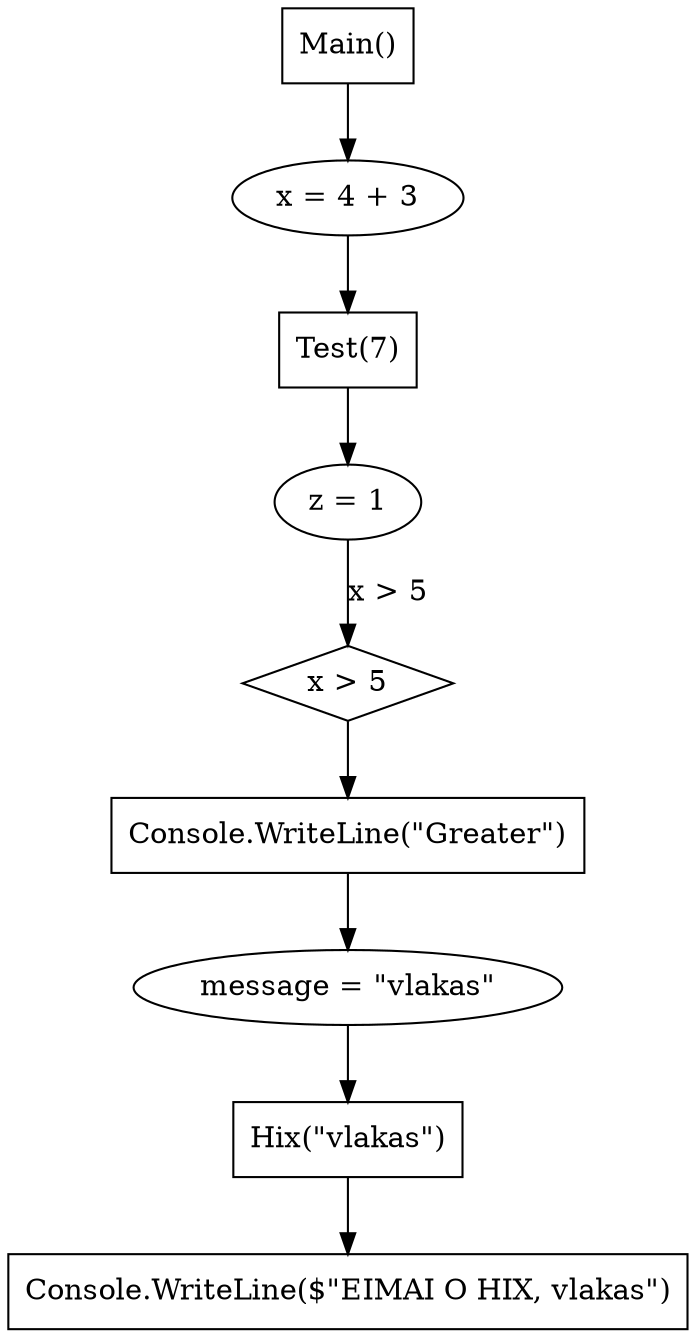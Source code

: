 digraph Flowchart {
    Node0 [shape=box, label="Main()"];
    Node1 [shape=ellipse, label="x = 4 + 3"];
    Node0 -> Node1;
    Node2 [shape=box, label="Test(7)"];
    Node1 -> Node2;
    Node3 [shape=ellipse, label="z = 1"];
    Node2 -> Node3;
    Node3 -> Node4 [label="x > 5"];
    Node4 [shape=diamond, label="x > 5"];
    Node5 [shape=box, label="Console.WriteLine(\"Greater\")"];
    Node4 -> Node5;
    Node6 [shape=ellipse, label="message = \"vlakas\""];
    Node5 -> Node6;
    Node7 [shape=box, label="Hix(\"vlakas\")"];
    Node6 -> Node7;
    Node8 [shape=box, label="Console.WriteLine($\"EIMAI O HIX, vlakas\")"];
    Node7 -> Node8;
}
